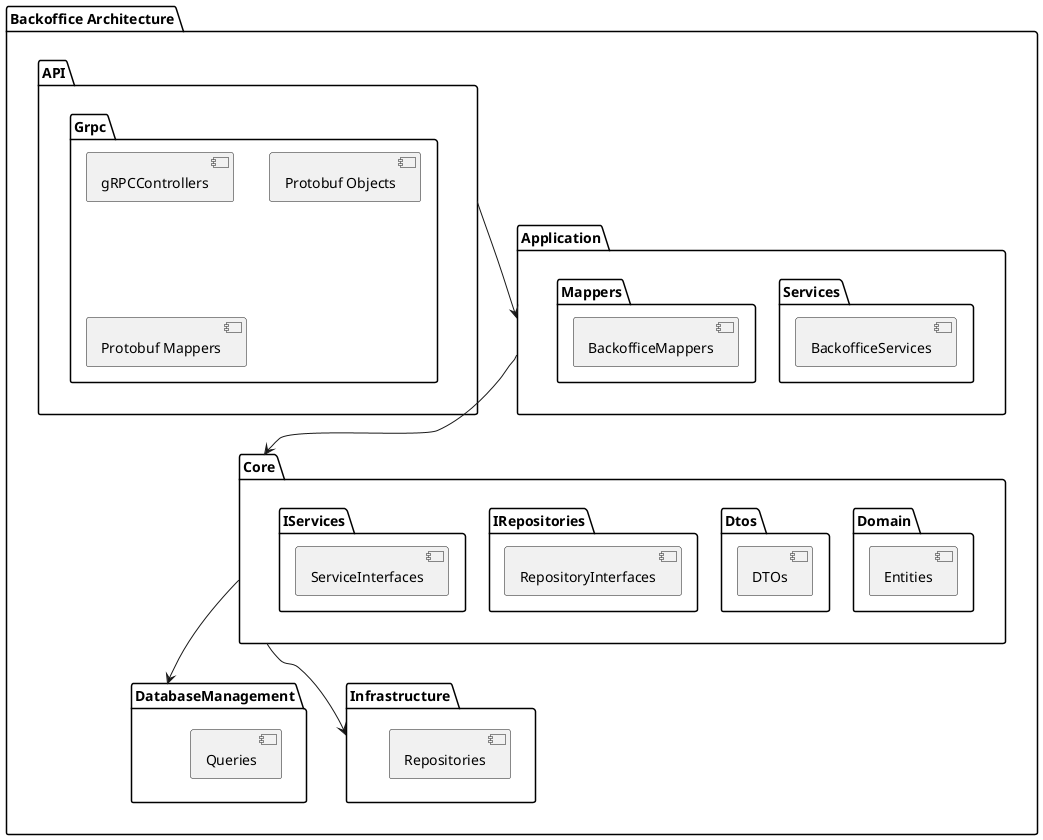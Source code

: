 @startuml

package "Backoffice Architecture" {
    package "API"{
        package "Grpc"{
            [gRPCControllers]
            [Protobuf Objects]
            [Protobuf Mappers]
        }
    }
    package "Application" {
        package "Services"{
            [BackofficeServices]
        }
        package "Mappers"{
            [BackofficeMappers]
        }
    }
    package "Core" {
        package "Domain"{
            [Entities]
        }
        package "Dtos"{
            [DTOs]
        }
        package "IRepositories"{
            [RepositoryInterfaces]
        }
        package "IServices"{
            [ServiceInterfaces]
        }
    }
    package "DatabaseManagement"{
        [Queries]
    }
    package "Infrastructure"{
        [Repositories]
    }
    API --> Application
    Application --> Core
    Core --> DatabaseManagement
    Core --> Infrastructure
}

@enduml
